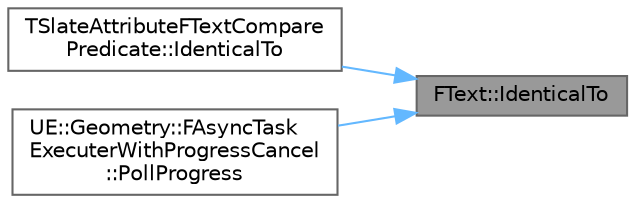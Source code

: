 digraph "FText::IdenticalTo"
{
 // INTERACTIVE_SVG=YES
 // LATEX_PDF_SIZE
  bgcolor="transparent";
  edge [fontname=Helvetica,fontsize=10,labelfontname=Helvetica,labelfontsize=10];
  node [fontname=Helvetica,fontsize=10,shape=box,height=0.2,width=0.4];
  rankdir="RL";
  Node1 [id="Node000001",label="FText::IdenticalTo",height=0.2,width=0.4,color="gray40", fillcolor="grey60", style="filled", fontcolor="black",tooltip="Check to see if this FText is identical to the other FText."];
  Node1 -> Node2 [id="edge1_Node000001_Node000002",dir="back",color="steelblue1",style="solid",tooltip=" "];
  Node2 [id="Node000002",label="TSlateAttributeFTextCompare\lPredicate::IdenticalTo",height=0.2,width=0.4,color="grey40", fillcolor="white", style="filled",URL="$db/d46/structTSlateAttributeFTextComparePredicate.html#a2b91af8bfd3be7434edb34dea0e8e5a6",tooltip=" "];
  Node1 -> Node3 [id="edge2_Node000001_Node000003",dir="back",color="steelblue1",style="solid",tooltip=" "];
  Node3 [id="Node000003",label="UE::Geometry::FAsyncTask\lExecuterWithProgressCancel\l::PollProgress",height=0.2,width=0.4,color="grey40", fillcolor="white", style="filled",URL="$dd/dd8/classUE_1_1Geometry_1_1FAsyncTaskExecuterWithProgressCancel.html#a57bf421abcc49960c0d3b370eadca811",tooltip=" "];
}
